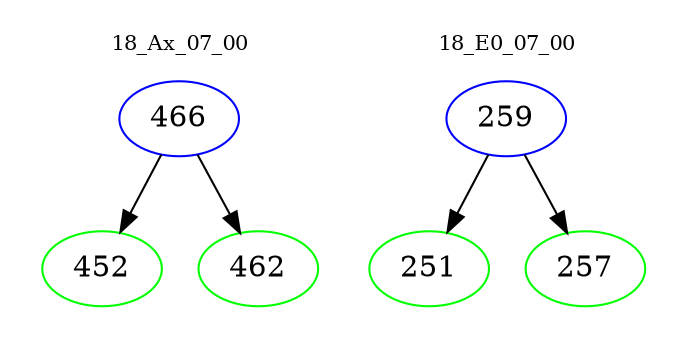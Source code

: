 digraph{
subgraph cluster_0 {
color = white
label = "18_Ax_07_00";
fontsize=10;
T0_466 [label="466", color="blue"]
T0_466 -> T0_452 [color="black"]
T0_452 [label="452", color="green"]
T0_466 -> T0_462 [color="black"]
T0_462 [label="462", color="green"]
}
subgraph cluster_1 {
color = white
label = "18_E0_07_00";
fontsize=10;
T1_259 [label="259", color="blue"]
T1_259 -> T1_251 [color="black"]
T1_251 [label="251", color="green"]
T1_259 -> T1_257 [color="black"]
T1_257 [label="257", color="green"]
}
}
